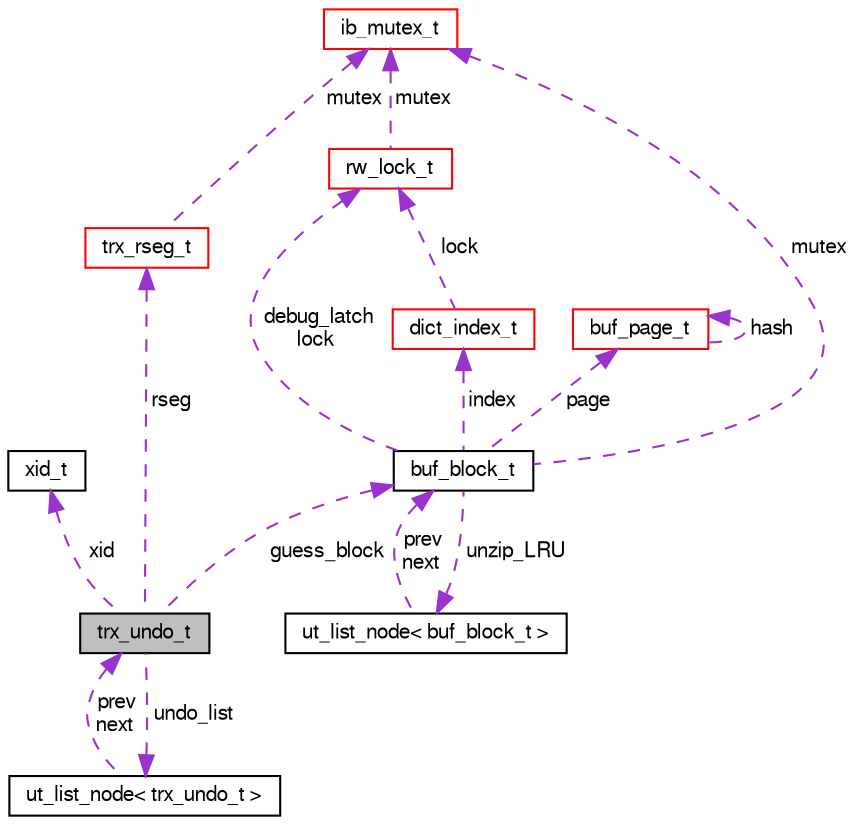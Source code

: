 digraph "trx_undo_t"
{
  bgcolor="transparent";
  edge [fontname="FreeSans",fontsize="10",labelfontname="FreeSans",labelfontsize="10"];
  node [fontname="FreeSans",fontsize="10",shape=record];
  Node1 [label="trx_undo_t",height=0.2,width=0.4,color="black", fillcolor="grey75", style="filled" fontcolor="black"];
  Node2 -> Node1 [dir="back",color="darkorchid3",fontsize="10",style="dashed",label=" undo_list" ,fontname="FreeSans"];
  Node2 [label="ut_list_node\< trx_undo_t \>",height=0.2,width=0.4,color="black",URL="$structut__list__node.html"];
  Node1 -> Node2 [dir="back",color="darkorchid3",fontsize="10",style="dashed",label=" prev\nnext" ,fontname="FreeSans"];
  Node3 -> Node1 [dir="back",color="darkorchid3",fontsize="10",style="dashed",label=" xid" ,fontname="FreeSans"];
  Node3 [label="xid_t",height=0.2,width=0.4,color="black",URL="$structxid__t.html"];
  Node4 -> Node1 [dir="back",color="darkorchid3",fontsize="10",style="dashed",label=" guess_block" ,fontname="FreeSans"];
  Node4 [label="buf_block_t",height=0.2,width=0.4,color="black",URL="$structbuf__block__t.html"];
  Node5 -> Node4 [dir="back",color="darkorchid3",fontsize="10",style="dashed",label=" unzip_LRU" ,fontname="FreeSans"];
  Node5 [label="ut_list_node\< buf_block_t \>",height=0.2,width=0.4,color="black",URL="$structut__list__node.html"];
  Node4 -> Node5 [dir="back",color="darkorchid3",fontsize="10",style="dashed",label=" prev\nnext" ,fontname="FreeSans"];
  Node6 -> Node4 [dir="back",color="darkorchid3",fontsize="10",style="dashed",label=" index" ,fontname="FreeSans"];
  Node6 [label="dict_index_t",height=0.2,width=0.4,color="red",URL="$structdict__index__t.html"];
  Node7 -> Node6 [dir="back",color="darkorchid3",fontsize="10",style="dashed",label=" lock" ,fontname="FreeSans"];
  Node7 [label="rw_lock_t",height=0.2,width=0.4,color="red",URL="$structrw__lock__t.html"];
  Node8 -> Node7 [dir="back",color="darkorchid3",fontsize="10",style="dashed",label=" mutex" ,fontname="FreeSans"];
  Node8 [label="ib_mutex_t",height=0.2,width=0.4,color="red",URL="$structib__mutex__t.html"];
  Node9 -> Node4 [dir="back",color="darkorchid3",fontsize="10",style="dashed",label=" page" ,fontname="FreeSans"];
  Node9 [label="buf_page_t",height=0.2,width=0.4,color="red",URL="$structbuf__page__t.html"];
  Node9 -> Node9 [dir="back",color="darkorchid3",fontsize="10",style="dashed",label=" hash" ,fontname="FreeSans"];
  Node8 -> Node4 [dir="back",color="darkorchid3",fontsize="10",style="dashed",label=" mutex" ,fontname="FreeSans"];
  Node7 -> Node4 [dir="back",color="darkorchid3",fontsize="10",style="dashed",label=" debug_latch\nlock" ,fontname="FreeSans"];
  Node10 -> Node1 [dir="back",color="darkorchid3",fontsize="10",style="dashed",label=" rseg" ,fontname="FreeSans"];
  Node10 [label="trx_rseg_t",height=0.2,width=0.4,color="red",URL="$structtrx__rseg__t.html"];
  Node8 -> Node10 [dir="back",color="darkorchid3",fontsize="10",style="dashed",label=" mutex" ,fontname="FreeSans"];
}
